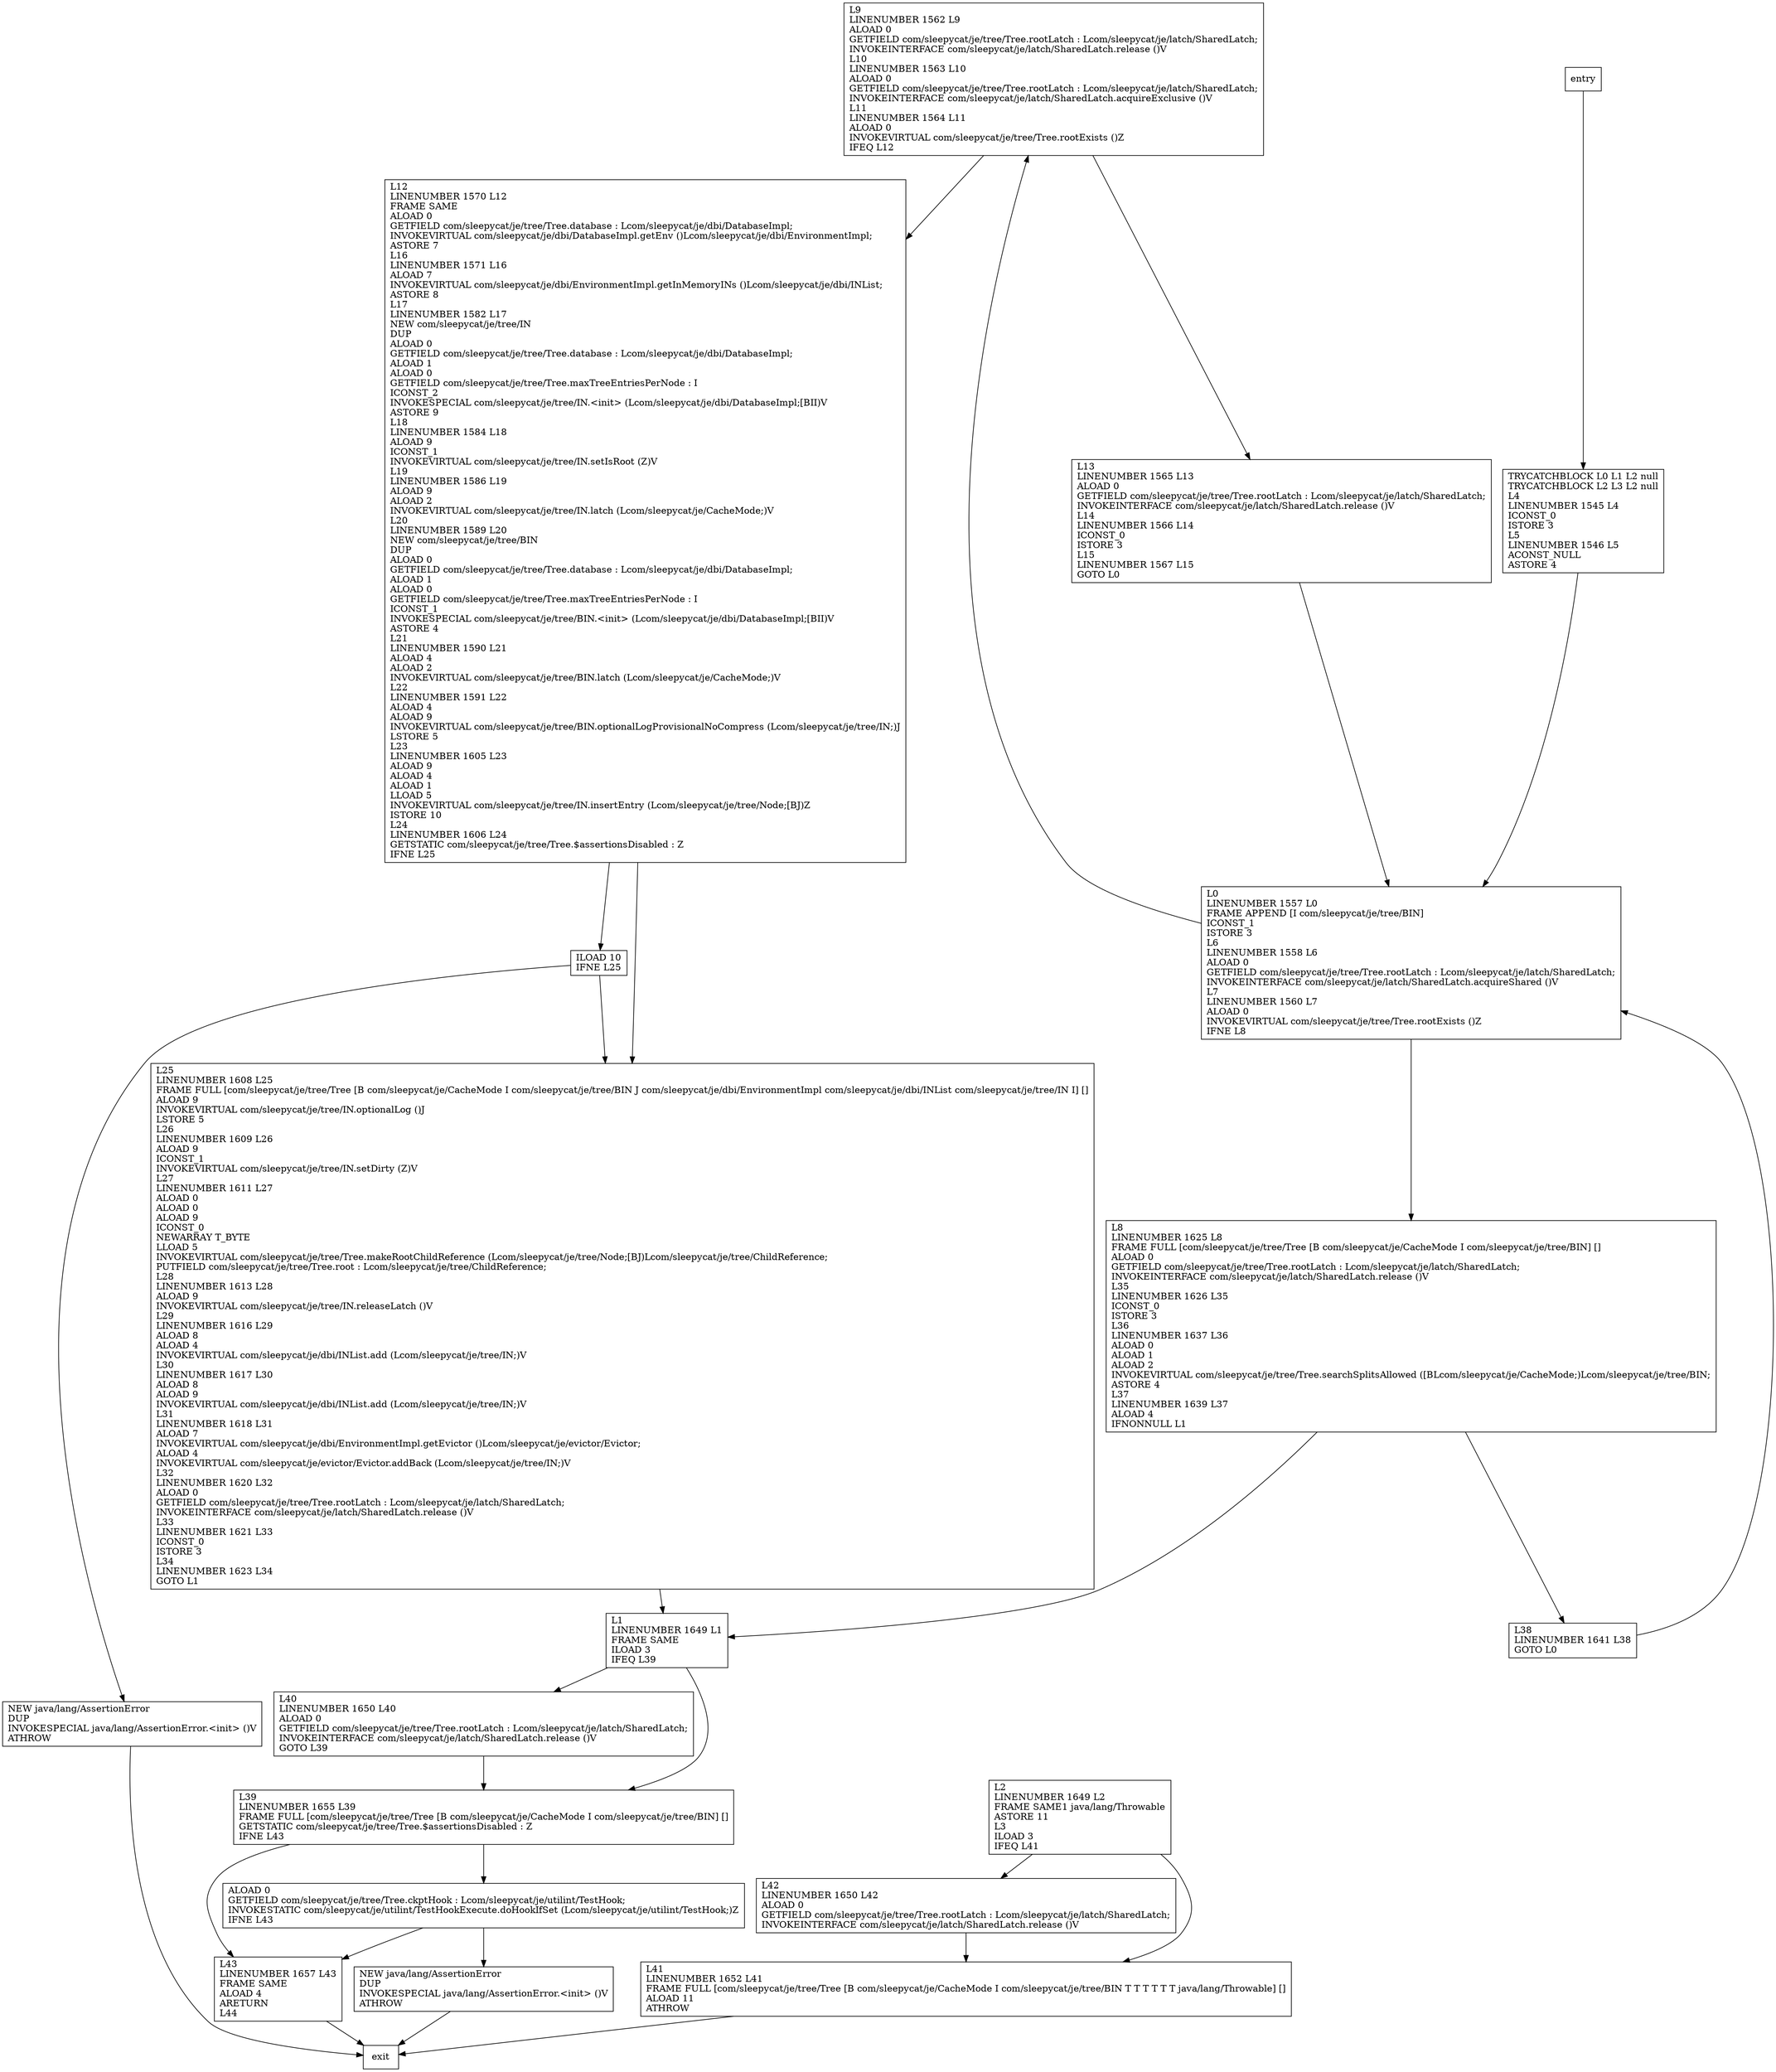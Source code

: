 digraph findBinForInsert {
node [shape=record];
651316602 [label="L25\lLINENUMBER 1608 L25\lFRAME FULL [com/sleepycat/je/tree/Tree [B com/sleepycat/je/CacheMode I com/sleepycat/je/tree/BIN J com/sleepycat/je/dbi/EnvironmentImpl com/sleepycat/je/dbi/INList com/sleepycat/je/tree/IN I] []\lALOAD 9\lINVOKEVIRTUAL com/sleepycat/je/tree/IN.optionalLog ()J\lLSTORE 5\lL26\lLINENUMBER 1609 L26\lALOAD 9\lICONST_1\lINVOKEVIRTUAL com/sleepycat/je/tree/IN.setDirty (Z)V\lL27\lLINENUMBER 1611 L27\lALOAD 0\lALOAD 0\lALOAD 9\lICONST_0\lNEWARRAY T_BYTE\lLLOAD 5\lINVOKEVIRTUAL com/sleepycat/je/tree/Tree.makeRootChildReference (Lcom/sleepycat/je/tree/Node;[BJ)Lcom/sleepycat/je/tree/ChildReference;\lPUTFIELD com/sleepycat/je/tree/Tree.root : Lcom/sleepycat/je/tree/ChildReference;\lL28\lLINENUMBER 1613 L28\lALOAD 9\lINVOKEVIRTUAL com/sleepycat/je/tree/IN.releaseLatch ()V\lL29\lLINENUMBER 1616 L29\lALOAD 8\lALOAD 4\lINVOKEVIRTUAL com/sleepycat/je/dbi/INList.add (Lcom/sleepycat/je/tree/IN;)V\lL30\lLINENUMBER 1617 L30\lALOAD 8\lALOAD 9\lINVOKEVIRTUAL com/sleepycat/je/dbi/INList.add (Lcom/sleepycat/je/tree/IN;)V\lL31\lLINENUMBER 1618 L31\lALOAD 7\lINVOKEVIRTUAL com/sleepycat/je/dbi/EnvironmentImpl.getEvictor ()Lcom/sleepycat/je/evictor/Evictor;\lALOAD 4\lINVOKEVIRTUAL com/sleepycat/je/evictor/Evictor.addBack (Lcom/sleepycat/je/tree/IN;)V\lL32\lLINENUMBER 1620 L32\lALOAD 0\lGETFIELD com/sleepycat/je/tree/Tree.rootLatch : Lcom/sleepycat/je/latch/SharedLatch;\lINVOKEINTERFACE com/sleepycat/je/latch/SharedLatch.release ()V\lL33\lLINENUMBER 1621 L33\lICONST_0\lISTORE 3\lL34\lLINENUMBER 1623 L34\lGOTO L1\l"];
1269528782 [label="NEW java/lang/AssertionError\lDUP\lINVOKESPECIAL java/lang/AssertionError.\<init\> ()V\lATHROW\l"];
1987221006 [label="L38\lLINENUMBER 1641 L38\lGOTO L0\l"];
611639121 [label="L42\lLINENUMBER 1650 L42\lALOAD 0\lGETFIELD com/sleepycat/je/tree/Tree.rootLatch : Lcom/sleepycat/je/latch/SharedLatch;\lINVOKEINTERFACE com/sleepycat/je/latch/SharedLatch.release ()V\l"];
2042744055 [label="L40\lLINENUMBER 1650 L40\lALOAD 0\lGETFIELD com/sleepycat/je/tree/Tree.rootLatch : Lcom/sleepycat/je/latch/SharedLatch;\lINVOKEINTERFACE com/sleepycat/je/latch/SharedLatch.release ()V\lGOTO L39\l"];
1050360636 [label="L43\lLINENUMBER 1657 L43\lFRAME SAME\lALOAD 4\lARETURN\lL44\l"];
1073819729 [label="L0\lLINENUMBER 1557 L0\lFRAME APPEND [I com/sleepycat/je/tree/BIN]\lICONST_1\lISTORE 3\lL6\lLINENUMBER 1558 L6\lALOAD 0\lGETFIELD com/sleepycat/je/tree/Tree.rootLatch : Lcom/sleepycat/je/latch/SharedLatch;\lINVOKEINTERFACE com/sleepycat/je/latch/SharedLatch.acquireShared ()V\lL7\lLINENUMBER 1560 L7\lALOAD 0\lINVOKEVIRTUAL com/sleepycat/je/tree/Tree.rootExists ()Z\lIFNE L8\l"];
1517860139 [label="ILOAD 10\lIFNE L25\l"];
174285886 [label="L12\lLINENUMBER 1570 L12\lFRAME SAME\lALOAD 0\lGETFIELD com/sleepycat/je/tree/Tree.database : Lcom/sleepycat/je/dbi/DatabaseImpl;\lINVOKEVIRTUAL com/sleepycat/je/dbi/DatabaseImpl.getEnv ()Lcom/sleepycat/je/dbi/EnvironmentImpl;\lASTORE 7\lL16\lLINENUMBER 1571 L16\lALOAD 7\lINVOKEVIRTUAL com/sleepycat/je/dbi/EnvironmentImpl.getInMemoryINs ()Lcom/sleepycat/je/dbi/INList;\lASTORE 8\lL17\lLINENUMBER 1582 L17\lNEW com/sleepycat/je/tree/IN\lDUP\lALOAD 0\lGETFIELD com/sleepycat/je/tree/Tree.database : Lcom/sleepycat/je/dbi/DatabaseImpl;\lALOAD 1\lALOAD 0\lGETFIELD com/sleepycat/je/tree/Tree.maxTreeEntriesPerNode : I\lICONST_2\lINVOKESPECIAL com/sleepycat/je/tree/IN.\<init\> (Lcom/sleepycat/je/dbi/DatabaseImpl;[BII)V\lASTORE 9\lL18\lLINENUMBER 1584 L18\lALOAD 9\lICONST_1\lINVOKEVIRTUAL com/sleepycat/je/tree/IN.setIsRoot (Z)V\lL19\lLINENUMBER 1586 L19\lALOAD 9\lALOAD 2\lINVOKEVIRTUAL com/sleepycat/je/tree/IN.latch (Lcom/sleepycat/je/CacheMode;)V\lL20\lLINENUMBER 1589 L20\lNEW com/sleepycat/je/tree/BIN\lDUP\lALOAD 0\lGETFIELD com/sleepycat/je/tree/Tree.database : Lcom/sleepycat/je/dbi/DatabaseImpl;\lALOAD 1\lALOAD 0\lGETFIELD com/sleepycat/je/tree/Tree.maxTreeEntriesPerNode : I\lICONST_1\lINVOKESPECIAL com/sleepycat/je/tree/BIN.\<init\> (Lcom/sleepycat/je/dbi/DatabaseImpl;[BII)V\lASTORE 4\lL21\lLINENUMBER 1590 L21\lALOAD 4\lALOAD 2\lINVOKEVIRTUAL com/sleepycat/je/tree/BIN.latch (Lcom/sleepycat/je/CacheMode;)V\lL22\lLINENUMBER 1591 L22\lALOAD 4\lALOAD 9\lINVOKEVIRTUAL com/sleepycat/je/tree/BIN.optionalLogProvisionalNoCompress (Lcom/sleepycat/je/tree/IN;)J\lLSTORE 5\lL23\lLINENUMBER 1605 L23\lALOAD 9\lALOAD 4\lALOAD 1\lLLOAD 5\lINVOKEVIRTUAL com/sleepycat/je/tree/IN.insertEntry (Lcom/sleepycat/je/tree/Node;[BJ)Z\lISTORE 10\lL24\lLINENUMBER 1606 L24\lGETSTATIC com/sleepycat/je/tree/Tree.$assertionsDisabled : Z\lIFNE L25\l"];
1773970438 [label="L39\lLINENUMBER 1655 L39\lFRAME FULL [com/sleepycat/je/tree/Tree [B com/sleepycat/je/CacheMode I com/sleepycat/je/tree/BIN] []\lGETSTATIC com/sleepycat/je/tree/Tree.$assertionsDisabled : Z\lIFNE L43\l"];
1016591849 [label="NEW java/lang/AssertionError\lDUP\lINVOKESPECIAL java/lang/AssertionError.\<init\> ()V\lATHROW\l"];
1911725457 [label="L8\lLINENUMBER 1625 L8\lFRAME FULL [com/sleepycat/je/tree/Tree [B com/sleepycat/je/CacheMode I com/sleepycat/je/tree/BIN] []\lALOAD 0\lGETFIELD com/sleepycat/je/tree/Tree.rootLatch : Lcom/sleepycat/je/latch/SharedLatch;\lINVOKEINTERFACE com/sleepycat/je/latch/SharedLatch.release ()V\lL35\lLINENUMBER 1626 L35\lICONST_0\lISTORE 3\lL36\lLINENUMBER 1637 L36\lALOAD 0\lALOAD 1\lALOAD 2\lINVOKEVIRTUAL com/sleepycat/je/tree/Tree.searchSplitsAllowed ([BLcom/sleepycat/je/CacheMode;)Lcom/sleepycat/je/tree/BIN;\lASTORE 4\lL37\lLINENUMBER 1639 L37\lALOAD 4\lIFNONNULL L1\l"];
1590075830 [label="TRYCATCHBLOCK L0 L1 L2 null\lTRYCATCHBLOCK L2 L3 L2 null\lL4\lLINENUMBER 1545 L4\lICONST_0\lISTORE 3\lL5\lLINENUMBER 1546 L5\lACONST_NULL\lASTORE 4\l"];
1631826609 [label="L9\lLINENUMBER 1562 L9\lALOAD 0\lGETFIELD com/sleepycat/je/tree/Tree.rootLatch : Lcom/sleepycat/je/latch/SharedLatch;\lINVOKEINTERFACE com/sleepycat/je/latch/SharedLatch.release ()V\lL10\lLINENUMBER 1563 L10\lALOAD 0\lGETFIELD com/sleepycat/je/tree/Tree.rootLatch : Lcom/sleepycat/je/latch/SharedLatch;\lINVOKEINTERFACE com/sleepycat/je/latch/SharedLatch.acquireExclusive ()V\lL11\lLINENUMBER 1564 L11\lALOAD 0\lINVOKEVIRTUAL com/sleepycat/je/tree/Tree.rootExists ()Z\lIFEQ L12\l"];
1605702850 [label="ALOAD 0\lGETFIELD com/sleepycat/je/tree/Tree.ckptHook : Lcom/sleepycat/je/utilint/TestHook;\lINVOKESTATIC com/sleepycat/je/utilint/TestHookExecute.doHookIfSet (Lcom/sleepycat/je/utilint/TestHook;)Z\lIFNE L43\l"];
1179968371 [label="L2\lLINENUMBER 1649 L2\lFRAME SAME1 java/lang/Throwable\lASTORE 11\lL3\lILOAD 3\lIFEQ L41\l"];
1124055734 [label="L1\lLINENUMBER 1649 L1\lFRAME SAME\lILOAD 3\lIFEQ L39\l"];
1126780571 [label="L13\lLINENUMBER 1565 L13\lALOAD 0\lGETFIELD com/sleepycat/je/tree/Tree.rootLatch : Lcom/sleepycat/je/latch/SharedLatch;\lINVOKEINTERFACE com/sleepycat/je/latch/SharedLatch.release ()V\lL14\lLINENUMBER 1566 L14\lICONST_0\lISTORE 3\lL15\lLINENUMBER 1567 L15\lGOTO L0\l"];
677696333 [label="L41\lLINENUMBER 1652 L41\lFRAME FULL [com/sleepycat/je/tree/Tree [B com/sleepycat/je/CacheMode I com/sleepycat/je/tree/BIN T T T T T T java/lang/Throwable] []\lALOAD 11\lATHROW\l"];
entry;
exit;
651316602 -> 1124055734;
1269528782 -> exit;
1987221006 -> 1073819729;
611639121 -> 677696333;
2042744055 -> 1773970438;
1050360636 -> exit;
1073819729 -> 1631826609;
1073819729 -> 1911725457;
1517860139 -> 651316602;
1517860139 -> 1269528782;
174285886 -> 651316602;
174285886 -> 1517860139;
1773970438 -> 1605702850;
1773970438 -> 1050360636;
1016591849 -> exit;
1911725457 -> 1987221006;
1911725457 -> 1124055734;
entry -> 1590075830;
1590075830 -> 1073819729;
1631826609 -> 174285886;
1631826609 -> 1126780571;
1605702850 -> 1050360636;
1605702850 -> 1016591849;
1179968371 -> 611639121;
1179968371 -> 677696333;
1124055734 -> 2042744055;
1124055734 -> 1773970438;
1126780571 -> 1073819729;
677696333 -> exit;
}
